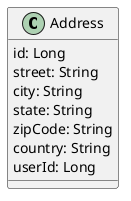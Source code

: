 @startuml
'https://plantuml.com/class-diagram

class Address {
id: Long
street: String
city: String
state: String
zipCode: String
country: String
userId: Long
}
@enduml